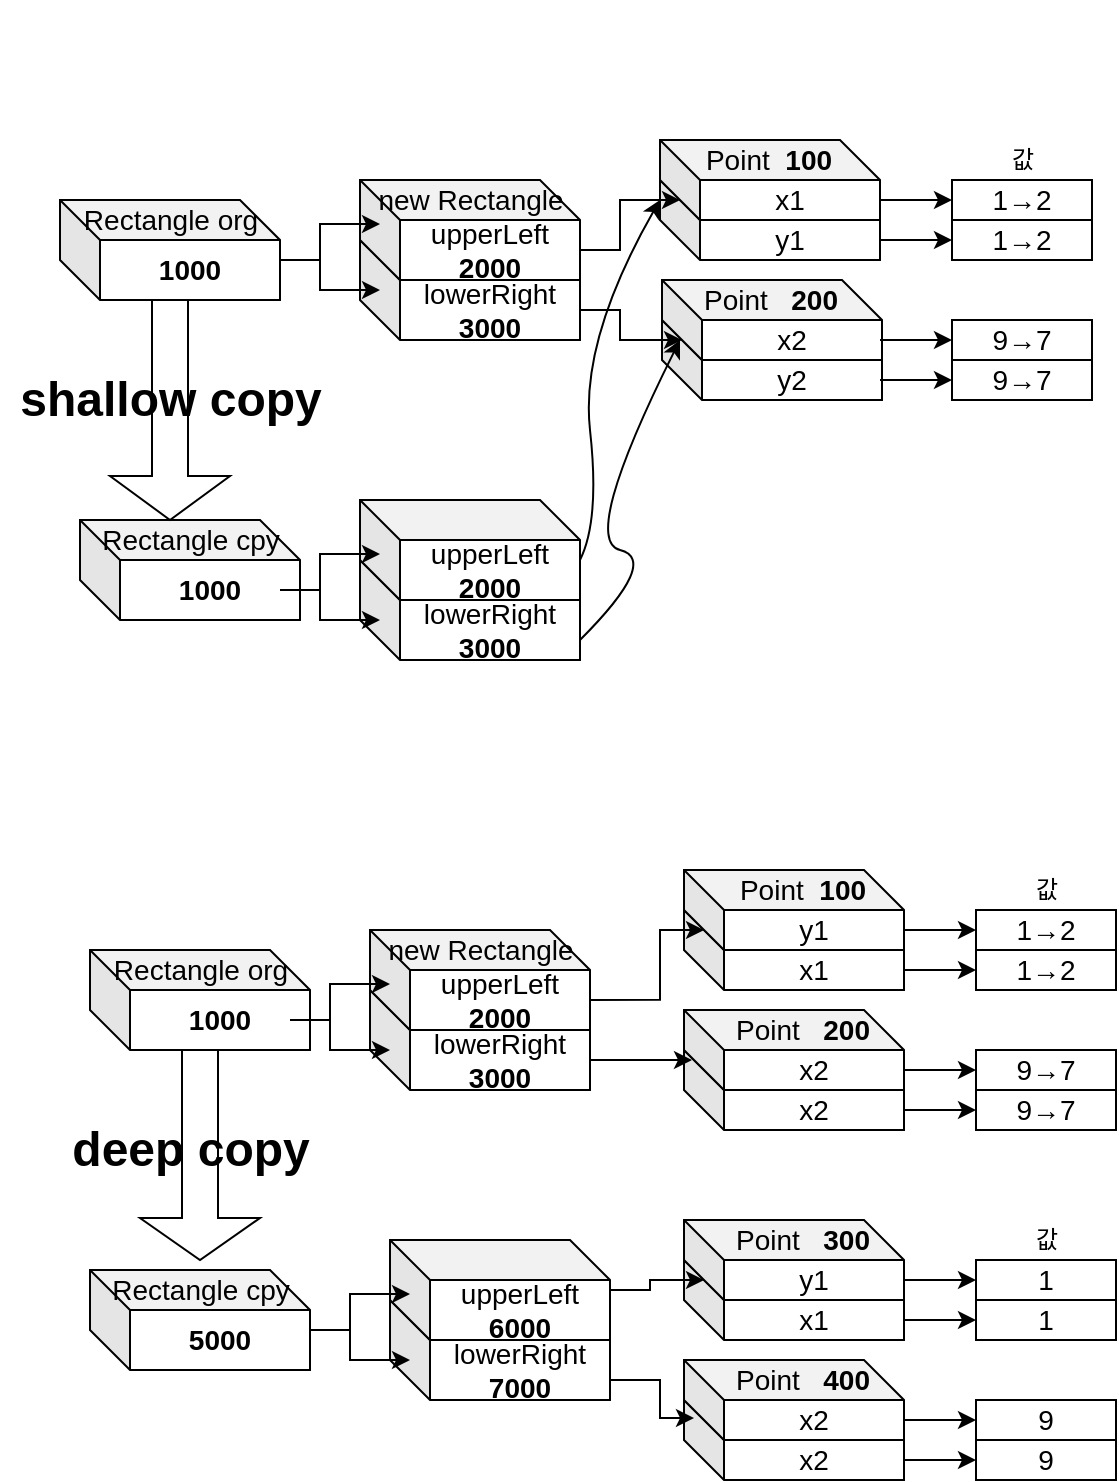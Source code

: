 <mxfile version="14.0.4" type="github"><diagram id="42G1fzwLpRl1x5V8tJLi" name="Page-1"><mxGraphModel dx="2196" dy="644" grid="1" gridSize="10" guides="1" tooltips="1" connect="1" arrows="1" fold="1" page="1" pageScale="1" pageWidth="827" pageHeight="1169" math="0" shadow="0"><root><mxCell id="0"/><mxCell id="1" parent="0"/><mxCell id="bZcUfCGep2pBtiNfy6Qd-31" value="&lt;font style=&quot;font-size: 14px&quot;&gt;&lt;b&gt;1000&lt;/b&gt;&lt;/font&gt;" style="shape=cube;whiteSpace=wrap;html=1;boundedLbl=1;backgroundOutline=1;darkOpacity=0.05;darkOpacity2=0.1;" vertex="1" parent="1"><mxGeometry x="20" y="400" width="110" height="50" as="geometry"/></mxCell><mxCell id="bZcUfCGep2pBtiNfy6Qd-34" value="&lt;font style=&quot;font-size: 14px&quot;&gt;lowerRight&lt;br&gt;&lt;b&gt;3000&lt;/b&gt;&lt;/font&gt;" style="shape=cube;whiteSpace=wrap;html=1;boundedLbl=1;backgroundOutline=1;darkOpacity=0.05;darkOpacity2=0.1;" vertex="1" parent="1"><mxGeometry x="170" y="420" width="110" height="50" as="geometry"/></mxCell><mxCell id="bZcUfCGep2pBtiNfy6Qd-37" value="&lt;span&gt;&lt;font style=&quot;font-size: 14px&quot;&gt;Rectangle org&lt;/font&gt;&lt;/span&gt;" style="text;html=1;align=center;verticalAlign=middle;resizable=0;points=[];autosize=1;" vertex="1" parent="1"><mxGeometry x="25" y="400" width="100" height="20" as="geometry"/></mxCell><mxCell id="bZcUfCGep2pBtiNfy6Qd-39" value="&lt;font style=&quot;font-size: 14px&quot;&gt;upperLeft&lt;br&gt;&lt;b&gt;2000&lt;/b&gt;&lt;/font&gt;" style="shape=cube;whiteSpace=wrap;html=1;boundedLbl=1;backgroundOutline=1;darkOpacity=0.05;darkOpacity2=0.1;" vertex="1" parent="1"><mxGeometry x="170" y="390" width="110" height="50" as="geometry"/></mxCell><mxCell id="bZcUfCGep2pBtiNfy6Qd-40" value="&lt;span style=&quot;color: rgba(0 , 0 , 0 , 0) ; font-family: monospace ; font-size: 0px&quot;&gt;%3CmxGraphModel%3E%3Croot%3E%3CmxCell%20id%3D%220%22%2F%3E%3CmxCell%20id%3D%221%22%20parent%3D%220%22%2F%3E%3CmxCell%20id%3D%222%22%20value%3D%221000%22%20style%3D%22shape%3Dcube%3BwhiteSpace%3Dwrap%3Bhtml%3D1%3BboundedLbl%3D1%3BbackgroundOutline%3D1%3BdarkOpacity%3D0.05%3BdarkOpacity2%3D0.1%3B%22%20vertex%3D%221%22%20parent%3D%221%22%3E%3CmxGeometry%20x%3D%22160%22%20y%3D%22385%22%20width%3D%22110%22%20height%3D%2250%22%20as%3D%22geometry%22%2F%3E%3C%2FmxCell%3E%3C%2Froot%3E%3C%2FmxGraphModel%3E&lt;/span&gt;" style="text;html=1;align=center;verticalAlign=middle;resizable=0;points=[];autosize=1;" vertex="1" parent="1"><mxGeometry x="180" y="300" width="20" height="20" as="geometry"/></mxCell><mxCell id="bZcUfCGep2pBtiNfy6Qd-38" value="&lt;span&gt;&lt;font style=&quot;font-size: 14px&quot;&gt;new Rectangle&lt;/font&gt;&lt;/span&gt;" style="text;html=1;align=center;verticalAlign=middle;resizable=0;points=[];autosize=1;" vertex="1" parent="1"><mxGeometry x="170" y="390" width="110" height="20" as="geometry"/></mxCell><mxCell id="bZcUfCGep2pBtiNfy6Qd-42" value="&lt;font style=&quot;font-size: 14px&quot;&gt;y1&lt;/font&gt;" style="shape=cube;whiteSpace=wrap;html=1;boundedLbl=1;backgroundOutline=1;darkOpacity=0.05;darkOpacity2=0.1;" vertex="1" parent="1"><mxGeometry x="320" y="390" width="110" height="40" as="geometry"/></mxCell><mxCell id="bZcUfCGep2pBtiNfy6Qd-43" value="&lt;font style=&quot;font-size: 14px&quot;&gt;x1&lt;/font&gt;" style="shape=cube;whiteSpace=wrap;html=1;boundedLbl=1;backgroundOutline=1;darkOpacity=0.05;darkOpacity2=0.1;" vertex="1" parent="1"><mxGeometry x="320" y="370" width="110" height="40" as="geometry"/></mxCell><mxCell id="bZcUfCGep2pBtiNfy6Qd-44" value="&lt;font style=&quot;font-size: 14px&quot;&gt;y2&lt;/font&gt;" style="shape=cube;whiteSpace=wrap;html=1;boundedLbl=1;backgroundOutline=1;darkOpacity=0.05;darkOpacity2=0.1;" vertex="1" parent="1"><mxGeometry x="321" y="460" width="110" height="40" as="geometry"/></mxCell><mxCell id="bZcUfCGep2pBtiNfy6Qd-45" value="&lt;font style=&quot;font-size: 14px&quot;&gt;x2&lt;/font&gt;" style="shape=cube;whiteSpace=wrap;html=1;boundedLbl=1;backgroundOutline=1;darkOpacity=0.05;darkOpacity2=0.1;" vertex="1" parent="1"><mxGeometry x="321" y="440" width="110" height="40" as="geometry"/></mxCell><mxCell id="bZcUfCGep2pBtiNfy6Qd-46" style="edgeStyle=orthogonalEdgeStyle;rounded=0;orthogonalLoop=1;jettySize=auto;html=1;exitX=0;exitY=0;exitDx=110;exitDy=35;exitPerimeter=0;entryX=0;entryY=0;entryDx=10;entryDy=30;entryPerimeter=0;" edge="1" parent="1" source="bZcUfCGep2pBtiNfy6Qd-39" target="bZcUfCGep2pBtiNfy6Qd-43"><mxGeometry relative="1" as="geometry"/></mxCell><mxCell id="bZcUfCGep2pBtiNfy6Qd-47" style="edgeStyle=orthogonalEdgeStyle;rounded=0;orthogonalLoop=1;jettySize=auto;html=1;exitX=0;exitY=0;exitDx=110;exitDy=35;exitPerimeter=0;entryX=0;entryY=0;entryDx=10;entryDy=30;entryPerimeter=0;" edge="1" parent="1" source="bZcUfCGep2pBtiNfy6Qd-34" target="bZcUfCGep2pBtiNfy6Qd-45"><mxGeometry relative="1" as="geometry"><Array as="points"><mxPoint x="300" y="455"/><mxPoint x="300" y="470"/></Array></mxGeometry></mxCell><mxCell id="bZcUfCGep2pBtiNfy6Qd-41" style="edgeStyle=orthogonalEdgeStyle;rounded=0;orthogonalLoop=1;jettySize=auto;html=1;" edge="1" parent="1" source="bZcUfCGep2pBtiNfy6Qd-31"><mxGeometry relative="1" as="geometry"><mxPoint x="180" y="412" as="targetPoint"/><Array as="points"><mxPoint x="150" y="430"/><mxPoint x="150" y="412"/></Array></mxGeometry></mxCell><mxCell id="bZcUfCGep2pBtiNfy6Qd-35" value="" style="edgeStyle=orthogonalEdgeStyle;rounded=0;orthogonalLoop=1;jettySize=auto;html=1;" edge="1" parent="1" source="bZcUfCGep2pBtiNfy6Qd-31"><mxGeometry relative="1" as="geometry"><mxPoint x="180" y="445" as="targetPoint"/><Array as="points"><mxPoint x="150" y="430"/><mxPoint x="150" y="445"/></Array></mxGeometry></mxCell><mxCell id="bZcUfCGep2pBtiNfy6Qd-48" value="&lt;font style=&quot;font-size: 14px&quot;&gt;Point&amp;nbsp; &lt;b&gt;100&lt;/b&gt;&lt;/font&gt;" style="text;html=1;align=center;verticalAlign=middle;resizable=0;points=[];autosize=1;" vertex="1" parent="1"><mxGeometry x="334" y="370" width="80" height="20" as="geometry"/></mxCell><mxCell id="bZcUfCGep2pBtiNfy6Qd-49" value="&lt;font style=&quot;font-size: 14px&quot;&gt;Point&amp;nbsp; &amp;nbsp;&lt;b&gt;200&lt;/b&gt;&lt;/font&gt;" style="text;html=1;align=center;verticalAlign=middle;resizable=0;points=[];autosize=1;" vertex="1" parent="1"><mxGeometry x="335" y="440" width="80" height="20" as="geometry"/></mxCell><mxCell id="bZcUfCGep2pBtiNfy6Qd-50" value="&lt;font style=&quot;font-size: 14px&quot;&gt;&lt;b&gt;1000&lt;/b&gt;&lt;/font&gt;" style="shape=cube;whiteSpace=wrap;html=1;boundedLbl=1;backgroundOutline=1;darkOpacity=0.05;darkOpacity2=0.1;" vertex="1" parent="1"><mxGeometry x="30" y="560" width="110" height="50" as="geometry"/></mxCell><mxCell id="bZcUfCGep2pBtiNfy6Qd-52" value="&lt;font style=&quot;font-size: 14px&quot;&gt;&lt;b&gt;5000&lt;/b&gt;&lt;/font&gt;" style="shape=cube;whiteSpace=wrap;html=1;boundedLbl=1;backgroundOutline=1;darkOpacity=0.05;darkOpacity2=0.1;" vertex="1" parent="1"><mxGeometry x="35" y="935" width="110" height="50" as="geometry"/></mxCell><mxCell id="bZcUfCGep2pBtiNfy6Qd-65" style="edgeStyle=orthogonalEdgeStyle;rounded=0;orthogonalLoop=1;jettySize=auto;html=1;entryX=0;entryY=0.5;entryDx=0;entryDy=0;exitX=0;exitY=0;exitDx=110;exitDy=30;exitPerimeter=0;" edge="1" parent="1" source="bZcUfCGep2pBtiNfy6Qd-42" target="bZcUfCGep2pBtiNfy6Qd-89"><mxGeometry relative="1" as="geometry"><mxPoint x="450" y="420" as="targetPoint"/><mxPoint x="420" y="420" as="sourcePoint"/><Array as="points"/></mxGeometry></mxCell><mxCell id="bZcUfCGep2pBtiNfy6Qd-70" value="값" style="text;html=1;align=center;verticalAlign=middle;resizable=0;points=[];autosize=1;" vertex="1" parent="1"><mxGeometry x="486" y="370" width="30" height="20" as="geometry"/></mxCell><mxCell id="bZcUfCGep2pBtiNfy6Qd-71" value="&lt;font style=&quot;font-size: 14px&quot;&gt;Rectangle cpy&lt;/font&gt;" style="text;html=1;align=center;verticalAlign=middle;resizable=0;points=[];autosize=1;" vertex="1" parent="1"><mxGeometry x="35" y="560" width="100" height="20" as="geometry"/></mxCell><mxCell id="bZcUfCGep2pBtiNfy6Qd-72" value="&lt;font style=&quot;font-size: 14px&quot;&gt;lowerRight&lt;br&gt;&lt;b&gt;3000&lt;/b&gt;&lt;/font&gt;" style="shape=cube;whiteSpace=wrap;html=1;boundedLbl=1;backgroundOutline=1;darkOpacity=0.05;darkOpacity2=0.1;" vertex="1" parent="1"><mxGeometry x="170" y="580" width="110" height="50" as="geometry"/></mxCell><mxCell id="bZcUfCGep2pBtiNfy6Qd-73" value="&lt;font style=&quot;font-size: 14px&quot;&gt;upperLeft&lt;br&gt;&lt;b&gt;2000&lt;/b&gt;&lt;/font&gt;" style="shape=cube;whiteSpace=wrap;html=1;boundedLbl=1;backgroundOutline=1;darkOpacity=0.05;darkOpacity2=0.1;" vertex="1" parent="1"><mxGeometry x="170" y="550" width="110" height="50" as="geometry"/></mxCell><mxCell id="bZcUfCGep2pBtiNfy6Qd-77" style="edgeStyle=orthogonalEdgeStyle;rounded=0;orthogonalLoop=1;jettySize=auto;html=1;" edge="1" parent="1"><mxGeometry relative="1" as="geometry"><mxPoint x="130" y="595" as="sourcePoint"/><mxPoint x="180" y="577" as="targetPoint"/><Array as="points"><mxPoint x="150" y="595"/><mxPoint x="150" y="577"/></Array></mxGeometry></mxCell><mxCell id="bZcUfCGep2pBtiNfy6Qd-78" value="" style="edgeStyle=orthogonalEdgeStyle;rounded=0;orthogonalLoop=1;jettySize=auto;html=1;" edge="1" parent="1"><mxGeometry x="0.077" relative="1" as="geometry"><mxPoint x="130" y="595" as="sourcePoint"/><mxPoint x="180" y="610" as="targetPoint"/><Array as="points"><mxPoint x="150" y="595"/><mxPoint x="150" y="610"/></Array><mxPoint as="offset"/></mxGeometry></mxCell><mxCell id="bZcUfCGep2pBtiNfy6Qd-84" style="edgeStyle=orthogonalEdgeStyle;rounded=0;orthogonalLoop=1;jettySize=auto;html=1;entryX=0;entryY=0.5;entryDx=0;entryDy=0;exitX=0;exitY=0;exitDx=110;exitDy=30;exitPerimeter=0;" edge="1" target="bZcUfCGep2pBtiNfy6Qd-88" parent="1"><mxGeometry relative="1" as="geometry"><mxPoint x="486" y="400" as="targetPoint"/><mxPoint x="430" y="400" as="sourcePoint"/><Array as="points"/></mxGeometry></mxCell><mxCell id="bZcUfCGep2pBtiNfy6Qd-86" style="edgeStyle=orthogonalEdgeStyle;rounded=0;orthogonalLoop=1;jettySize=auto;html=1;entryX=0;entryY=0.5;entryDx=0;entryDy=0;" edge="1" target="bZcUfCGep2pBtiNfy6Qd-90" parent="1"><mxGeometry relative="1" as="geometry"><mxPoint x="486" y="470" as="targetPoint"/><mxPoint x="430" y="470" as="sourcePoint"/><Array as="points"/></mxGeometry></mxCell><mxCell id="bZcUfCGep2pBtiNfy6Qd-87" style="edgeStyle=orthogonalEdgeStyle;rounded=0;orthogonalLoop=1;jettySize=auto;html=1;entryX=0;entryY=0.5;entryDx=0;entryDy=0;exitX=0;exitY=0;exitDx=110;exitDy=30;exitPerimeter=0;" edge="1" target="bZcUfCGep2pBtiNfy6Qd-91" parent="1"><mxGeometry relative="1" as="geometry"><mxPoint x="476" y="480" as="targetPoint"/><mxPoint x="430.0" y="490" as="sourcePoint"/><Array as="points"/></mxGeometry></mxCell><mxCell id="bZcUfCGep2pBtiNfy6Qd-88" value="&lt;span style=&quot;font-size: 14px&quot;&gt;1→2&lt;/span&gt;" style="rounded=0;whiteSpace=wrap;html=1;" vertex="1" parent="1"><mxGeometry x="466" y="390" width="70" height="20" as="geometry"/></mxCell><mxCell id="bZcUfCGep2pBtiNfy6Qd-89" value="&lt;span style=&quot;font-size: 14px&quot;&gt;1→2&lt;/span&gt;" style="rounded=0;whiteSpace=wrap;html=1;" vertex="1" parent="1"><mxGeometry x="466" y="410" width="70" height="20" as="geometry"/></mxCell><mxCell id="bZcUfCGep2pBtiNfy6Qd-90" value="&lt;font style=&quot;font-size: 14px&quot;&gt;9→7&lt;/font&gt;" style="rounded=0;whiteSpace=wrap;html=1;" vertex="1" parent="1"><mxGeometry x="466" y="460" width="70" height="20" as="geometry"/></mxCell><mxCell id="bZcUfCGep2pBtiNfy6Qd-91" value="&lt;span style=&quot;font-size: 14px&quot;&gt;9→7&lt;/span&gt;" style="rounded=0;whiteSpace=wrap;html=1;" vertex="1" parent="1"><mxGeometry x="466" y="480" width="70" height="20" as="geometry"/></mxCell><mxCell id="bZcUfCGep2pBtiNfy6Qd-92" value="" style="curved=1;endArrow=classic;html=1;fillColor=#99FFFF;" edge="1" parent="1"><mxGeometry width="50" height="50" relative="1" as="geometry"><mxPoint x="280" y="620" as="sourcePoint"/><mxPoint x="330" y="470" as="targetPoint"/><Array as="points"><mxPoint x="320" y="580"/><mxPoint x="280" y="570"/></Array></mxGeometry></mxCell><mxCell id="bZcUfCGep2pBtiNfy6Qd-93" value="" style="curved=1;endArrow=classic;html=1;fillColor=#99FFFF;" edge="1" parent="1"><mxGeometry width="50" height="50" relative="1" as="geometry"><mxPoint x="280" y="580" as="sourcePoint"/><mxPoint x="320" y="400" as="targetPoint"/><Array as="points"><mxPoint x="290" y="560"/><mxPoint x="280" y="470"/></Array></mxGeometry></mxCell><mxCell id="bZcUfCGep2pBtiNfy6Qd-100" value="&lt;font style=&quot;font-size: 14px&quot;&gt;&lt;b&gt;1000&lt;/b&gt;&lt;/font&gt;" style="shape=cube;whiteSpace=wrap;html=1;boundedLbl=1;backgroundOutline=1;darkOpacity=0.05;darkOpacity2=0.1;" vertex="1" parent="1"><mxGeometry x="35" y="775" width="110" height="50" as="geometry"/></mxCell><mxCell id="bZcUfCGep2pBtiNfy6Qd-101" value="&lt;font style=&quot;font-size: 14px&quot;&gt;lowerRight&lt;br&gt;&lt;b&gt;3000&lt;/b&gt;&lt;/font&gt;" style="shape=cube;whiteSpace=wrap;html=1;boundedLbl=1;backgroundOutline=1;darkOpacity=0.05;darkOpacity2=0.1;" vertex="1" parent="1"><mxGeometry x="175" y="795" width="110" height="50" as="geometry"/></mxCell><mxCell id="bZcUfCGep2pBtiNfy6Qd-102" value="&lt;font style=&quot;font-size: 14px&quot;&gt;upperLeft&lt;br&gt;&lt;b&gt;2000&lt;/b&gt;&lt;/font&gt;" style="shape=cube;whiteSpace=wrap;html=1;boundedLbl=1;backgroundOutline=1;darkOpacity=0.05;darkOpacity2=0.1;" vertex="1" parent="1"><mxGeometry x="175" y="765" width="110" height="50" as="geometry"/></mxCell><mxCell id="bZcUfCGep2pBtiNfy6Qd-103" style="edgeStyle=orthogonalEdgeStyle;rounded=0;orthogonalLoop=1;jettySize=auto;html=1;" edge="1" parent="1"><mxGeometry relative="1" as="geometry"><mxPoint x="135.0" y="810" as="sourcePoint"/><mxPoint x="185" y="792" as="targetPoint"/><Array as="points"><mxPoint x="155" y="810"/><mxPoint x="155" y="792"/></Array></mxGeometry></mxCell><mxCell id="bZcUfCGep2pBtiNfy6Qd-104" value="" style="edgeStyle=orthogonalEdgeStyle;rounded=0;orthogonalLoop=1;jettySize=auto;html=1;" edge="1" parent="1"><mxGeometry x="0.077" relative="1" as="geometry"><mxPoint x="135.0" y="810" as="sourcePoint"/><mxPoint x="185" y="825" as="targetPoint"/><Array as="points"><mxPoint x="155" y="810"/><mxPoint x="155" y="825"/></Array><mxPoint as="offset"/></mxGeometry></mxCell><mxCell id="bZcUfCGep2pBtiNfy6Qd-105" value="&lt;font style=&quot;font-size: 14px&quot;&gt;lowerRight&lt;br&gt;&lt;b&gt;7000&lt;/b&gt;&lt;/font&gt;" style="shape=cube;whiteSpace=wrap;html=1;boundedLbl=1;backgroundOutline=1;darkOpacity=0.05;darkOpacity2=0.1;" vertex="1" parent="1"><mxGeometry x="185" y="950" width="110" height="50" as="geometry"/></mxCell><mxCell id="bZcUfCGep2pBtiNfy6Qd-106" value="&lt;font style=&quot;font-size: 14px&quot;&gt;upperLeft&lt;br&gt;&lt;b&gt;6000&lt;/b&gt;&lt;br&gt;&lt;/font&gt;" style="shape=cube;whiteSpace=wrap;html=1;boundedLbl=1;backgroundOutline=1;darkOpacity=0.05;darkOpacity2=0.1;" vertex="1" parent="1"><mxGeometry x="185" y="920" width="110" height="50" as="geometry"/></mxCell><mxCell id="bZcUfCGep2pBtiNfy6Qd-107" style="edgeStyle=orthogonalEdgeStyle;rounded=0;orthogonalLoop=1;jettySize=auto;html=1;" edge="1" parent="1"><mxGeometry relative="1" as="geometry"><mxPoint x="145.0" y="965" as="sourcePoint"/><mxPoint x="195" y="947" as="targetPoint"/><Array as="points"><mxPoint x="165" y="965"/><mxPoint x="165" y="947"/></Array></mxGeometry></mxCell><mxCell id="bZcUfCGep2pBtiNfy6Qd-108" value="" style="edgeStyle=orthogonalEdgeStyle;rounded=0;orthogonalLoop=1;jettySize=auto;html=1;" edge="1" parent="1"><mxGeometry x="0.077" relative="1" as="geometry"><mxPoint x="145.0" y="965" as="sourcePoint"/><mxPoint x="195" y="980" as="targetPoint"/><Array as="points"><mxPoint x="165" y="965"/><mxPoint x="165" y="980"/></Array><mxPoint as="offset"/></mxGeometry></mxCell><mxCell id="bZcUfCGep2pBtiNfy6Qd-116" value="&lt;font style=&quot;font-size: 14px&quot;&gt;x2&lt;/font&gt;" style="shape=cube;whiteSpace=wrap;html=1;boundedLbl=1;backgroundOutline=1;darkOpacity=0.05;darkOpacity2=0.1;" vertex="1" parent="1"><mxGeometry x="332" y="825" width="110" height="40" as="geometry"/></mxCell><mxCell id="bZcUfCGep2pBtiNfy6Qd-119" value="&lt;font style=&quot;font-size: 14px&quot;&gt;x1&lt;/font&gt;" style="shape=cube;whiteSpace=wrap;html=1;boundedLbl=1;backgroundOutline=1;darkOpacity=0.05;darkOpacity2=0.1;" vertex="1" parent="1"><mxGeometry x="332" y="755" width="110" height="40" as="geometry"/></mxCell><mxCell id="bZcUfCGep2pBtiNfy6Qd-120" value="&lt;font style=&quot;font-size: 14px&quot;&gt;y1&lt;/font&gt;" style="shape=cube;whiteSpace=wrap;html=1;boundedLbl=1;backgroundOutline=1;darkOpacity=0.05;darkOpacity2=0.1;" vertex="1" parent="1"><mxGeometry x="332" y="735" width="110" height="40" as="geometry"/></mxCell><mxCell id="bZcUfCGep2pBtiNfy6Qd-121" value="&lt;font style=&quot;font-size: 14px&quot;&gt;x2&lt;/font&gt;" style="shape=cube;whiteSpace=wrap;html=1;boundedLbl=1;backgroundOutline=1;darkOpacity=0.05;darkOpacity2=0.1;" vertex="1" parent="1"><mxGeometry x="332" y="805" width="110" height="40" as="geometry"/></mxCell><mxCell id="bZcUfCGep2pBtiNfy6Qd-124" value="&lt;font style=&quot;font-size: 14px&quot;&gt;x2&lt;/font&gt;" style="shape=cube;whiteSpace=wrap;html=1;boundedLbl=1;backgroundOutline=1;darkOpacity=0.05;darkOpacity2=0.1;" vertex="1" parent="1"><mxGeometry x="332" y="1000" width="110" height="40" as="geometry"/></mxCell><mxCell id="bZcUfCGep2pBtiNfy6Qd-125" value="&lt;font style=&quot;font-size: 14px&quot;&gt;x1&lt;/font&gt;" style="shape=cube;whiteSpace=wrap;html=1;boundedLbl=1;backgroundOutline=1;darkOpacity=0.05;darkOpacity2=0.1;" vertex="1" parent="1"><mxGeometry x="332" y="930" width="110" height="40" as="geometry"/></mxCell><mxCell id="bZcUfCGep2pBtiNfy6Qd-126" value="&lt;font style=&quot;font-size: 14px&quot;&gt;y1&lt;/font&gt;" style="shape=cube;whiteSpace=wrap;html=1;boundedLbl=1;backgroundOutline=1;darkOpacity=0.05;darkOpacity2=0.1;" vertex="1" parent="1"><mxGeometry x="332" y="910" width="110" height="40" as="geometry"/></mxCell><mxCell id="bZcUfCGep2pBtiNfy6Qd-127" value="&lt;font style=&quot;font-size: 14px&quot;&gt;x2&lt;/font&gt;" style="shape=cube;whiteSpace=wrap;html=1;boundedLbl=1;backgroundOutline=1;darkOpacity=0.05;darkOpacity2=0.1;" vertex="1" parent="1"><mxGeometry x="332" y="980" width="110" height="40" as="geometry"/></mxCell><mxCell id="bZcUfCGep2pBtiNfy6Qd-130" style="edgeStyle=orthogonalEdgeStyle;rounded=0;orthogonalLoop=1;jettySize=auto;html=1;exitX=0;exitY=0;exitDx=110;exitDy=35;exitPerimeter=0;entryX=0;entryY=0;entryDx=10;entryDy=30;entryPerimeter=0;" edge="1" parent="1" target="bZcUfCGep2pBtiNfy6Qd-120"><mxGeometry relative="1" as="geometry"><mxPoint x="285" y="799.94" as="sourcePoint"/><mxPoint x="335" y="774.94" as="targetPoint"/><Array as="points"><mxPoint x="320" y="800"/><mxPoint x="320" y="765"/></Array></mxGeometry></mxCell><mxCell id="bZcUfCGep2pBtiNfy6Qd-131" style="edgeStyle=orthogonalEdgeStyle;rounded=0;orthogonalLoop=1;jettySize=auto;html=1;exitX=0;exitY=0;exitDx=110;exitDy=35;exitPerimeter=0;entryX=0;entryY=0;entryDx=10;entryDy=30;entryPerimeter=0;" edge="1" parent="1"><mxGeometry relative="1" as="geometry"><mxPoint x="285" y="815.03" as="sourcePoint"/><mxPoint x="336" y="830.03" as="targetPoint"/><Array as="points"><mxPoint x="285" y="830"/></Array></mxGeometry></mxCell><mxCell id="bZcUfCGep2pBtiNfy6Qd-133" value="&lt;font style=&quot;font-size: 14px&quot;&gt;Point&amp;nbsp; &lt;b&gt;100&lt;/b&gt;&lt;/font&gt;" style="text;html=1;align=center;verticalAlign=middle;resizable=0;points=[];autosize=1;" vertex="1" parent="1"><mxGeometry x="351" y="735" width="80" height="20" as="geometry"/></mxCell><mxCell id="bZcUfCGep2pBtiNfy6Qd-134" value="&lt;font style=&quot;font-size: 14px&quot;&gt;Point&amp;nbsp; &amp;nbsp;&lt;b&gt;200&lt;/b&gt;&lt;/font&gt;" style="text;html=1;align=center;verticalAlign=middle;resizable=0;points=[];autosize=1;" vertex="1" parent="1"><mxGeometry x="351" y="805" width="80" height="20" as="geometry"/></mxCell><mxCell id="bZcUfCGep2pBtiNfy6Qd-135" value="&lt;font style=&quot;font-size: 14px&quot;&gt;Point&amp;nbsp; &amp;nbsp;&lt;b&gt;300&lt;/b&gt;&lt;/font&gt;" style="text;html=1;align=center;verticalAlign=middle;resizable=0;points=[];autosize=1;" vertex="1" parent="1"><mxGeometry x="351" y="910" width="80" height="20" as="geometry"/></mxCell><mxCell id="bZcUfCGep2pBtiNfy6Qd-136" value="&lt;font style=&quot;font-size: 14px&quot;&gt;Point&amp;nbsp; &amp;nbsp;&lt;b&gt;400&lt;/b&gt;&lt;/font&gt;" style="text;html=1;align=center;verticalAlign=middle;resizable=0;points=[];autosize=1;" vertex="1" parent="1"><mxGeometry x="351" y="980" width="80" height="20" as="geometry"/></mxCell><mxCell id="bZcUfCGep2pBtiNfy6Qd-137" style="edgeStyle=orthogonalEdgeStyle;rounded=0;orthogonalLoop=1;jettySize=auto;html=1;entryX=0;entryY=0;entryDx=10;entryDy=30;entryPerimeter=0;fillColor=#99FFFF;" edge="1" parent="1" source="bZcUfCGep2pBtiNfy6Qd-106" target="bZcUfCGep2pBtiNfy6Qd-126"><mxGeometry relative="1" as="geometry"/></mxCell><mxCell id="bZcUfCGep2pBtiNfy6Qd-138" style="edgeStyle=orthogonalEdgeStyle;rounded=0;orthogonalLoop=1;jettySize=auto;html=1;fillColor=#99FFFF;" edge="1" parent="1" source="bZcUfCGep2pBtiNfy6Qd-105"><mxGeometry relative="1" as="geometry"><mxPoint x="337" y="1009" as="targetPoint"/><Array as="points"><mxPoint x="320" y="990"/><mxPoint x="320" y="1009"/></Array></mxGeometry></mxCell><mxCell id="bZcUfCGep2pBtiNfy6Qd-141" style="edgeStyle=orthogonalEdgeStyle;rounded=0;orthogonalLoop=1;jettySize=auto;html=1;entryX=0;entryY=0.5;entryDx=0;entryDy=0;exitX=0;exitY=0;exitDx=110;exitDy=30;exitPerimeter=0;" edge="1" parent="1"><mxGeometry relative="1" as="geometry"><mxPoint x="478" y="785" as="targetPoint"/><mxPoint x="442" y="785" as="sourcePoint"/><Array as="points"/></mxGeometry></mxCell><mxCell id="bZcUfCGep2pBtiNfy6Qd-142" value="값" style="text;html=1;align=center;verticalAlign=middle;resizable=0;points=[];autosize=1;" vertex="1" parent="1"><mxGeometry x="498" y="735" width="30" height="20" as="geometry"/></mxCell><mxCell id="bZcUfCGep2pBtiNfy6Qd-143" style="edgeStyle=orthogonalEdgeStyle;rounded=0;orthogonalLoop=1;jettySize=auto;html=1;entryX=0;entryY=0.5;entryDx=0;entryDy=0;exitX=0;exitY=0;exitDx=110;exitDy=30;exitPerimeter=0;" edge="1" parent="1" target="bZcUfCGep2pBtiNfy6Qd-146"><mxGeometry relative="1" as="geometry"><mxPoint x="498" y="765" as="targetPoint"/><mxPoint x="442" y="765" as="sourcePoint"/><Array as="points"/></mxGeometry></mxCell><mxCell id="bZcUfCGep2pBtiNfy6Qd-146" value="&lt;font style=&quot;font-size: 14px&quot;&gt;1→2&lt;/font&gt;" style="rounded=0;whiteSpace=wrap;html=1;" vertex="1" parent="1"><mxGeometry x="478" y="755" width="70" height="20" as="geometry"/></mxCell><mxCell id="bZcUfCGep2pBtiNfy6Qd-149" style="edgeStyle=orthogonalEdgeStyle;rounded=0;orthogonalLoop=1;jettySize=auto;html=1;entryX=0;entryY=0.5;entryDx=0;entryDy=0;exitX=0;exitY=0;exitDx=110;exitDy=30;exitPerimeter=0;" edge="1" parent="1"><mxGeometry relative="1" as="geometry"><mxPoint x="478" y="960" as="targetPoint"/><mxPoint x="442" y="960" as="sourcePoint"/><Array as="points"/></mxGeometry></mxCell><mxCell id="bZcUfCGep2pBtiNfy6Qd-150" value="값" style="text;html=1;align=center;verticalAlign=middle;resizable=0;points=[];autosize=1;" vertex="1" parent="1"><mxGeometry x="498" y="910" width="30" height="20" as="geometry"/></mxCell><mxCell id="bZcUfCGep2pBtiNfy6Qd-151" style="edgeStyle=orthogonalEdgeStyle;rounded=0;orthogonalLoop=1;jettySize=auto;html=1;entryX=0;entryY=0.5;entryDx=0;entryDy=0;exitX=0;exitY=0;exitDx=110;exitDy=30;exitPerimeter=0;" edge="1" parent="1" target="bZcUfCGep2pBtiNfy6Qd-154"><mxGeometry relative="1" as="geometry"><mxPoint x="498" y="940" as="targetPoint"/><mxPoint x="442" y="940" as="sourcePoint"/><Array as="points"/></mxGeometry></mxCell><mxCell id="bZcUfCGep2pBtiNfy6Qd-152" style="edgeStyle=orthogonalEdgeStyle;rounded=0;orthogonalLoop=1;jettySize=auto;html=1;entryX=0;entryY=0.5;entryDx=0;entryDy=0;" edge="1" parent="1" target="bZcUfCGep2pBtiNfy6Qd-155"><mxGeometry relative="1" as="geometry"><mxPoint x="498" y="1010" as="targetPoint"/><mxPoint x="442" y="1010" as="sourcePoint"/><Array as="points"/></mxGeometry></mxCell><mxCell id="bZcUfCGep2pBtiNfy6Qd-153" style="edgeStyle=orthogonalEdgeStyle;rounded=0;orthogonalLoop=1;jettySize=auto;html=1;entryX=0;entryY=0.5;entryDx=0;entryDy=0;exitX=0;exitY=0;exitDx=110;exitDy=30;exitPerimeter=0;" edge="1" parent="1" target="bZcUfCGep2pBtiNfy6Qd-156"><mxGeometry relative="1" as="geometry"><mxPoint x="488" y="1020" as="targetPoint"/><mxPoint x="442" y="1030" as="sourcePoint"/><Array as="points"/></mxGeometry></mxCell><mxCell id="bZcUfCGep2pBtiNfy6Qd-154" value="&lt;font style=&quot;font-size: 14px&quot;&gt;1&lt;/font&gt;" style="rounded=0;whiteSpace=wrap;html=1;" vertex="1" parent="1"><mxGeometry x="478" y="930" width="70" height="20" as="geometry"/></mxCell><mxCell id="bZcUfCGep2pBtiNfy6Qd-155" value="&lt;font style=&quot;font-size: 14px&quot;&gt;9&lt;/font&gt;" style="rounded=0;whiteSpace=wrap;html=1;" vertex="1" parent="1"><mxGeometry x="478" y="1000" width="70" height="20" as="geometry"/></mxCell><mxCell id="bZcUfCGep2pBtiNfy6Qd-156" value="&lt;font style=&quot;font-size: 14px&quot;&gt;9&lt;/font&gt;" style="rounded=0;whiteSpace=wrap;html=1;" vertex="1" parent="1"><mxGeometry x="478" y="1020" width="70" height="20" as="geometry"/></mxCell><mxCell id="bZcUfCGep2pBtiNfy6Qd-157" value="&lt;span style=&quot;font-size: 14px&quot;&gt;1→2&lt;/span&gt;" style="rounded=0;whiteSpace=wrap;html=1;" vertex="1" parent="1"><mxGeometry x="478" y="775" width="70" height="20" as="geometry"/></mxCell><mxCell id="bZcUfCGep2pBtiNfy6Qd-158" value="&lt;font style=&quot;font-size: 14px&quot;&gt;1&lt;/font&gt;" style="rounded=0;whiteSpace=wrap;html=1;" vertex="1" parent="1"><mxGeometry x="478" y="950" width="70" height="20" as="geometry"/></mxCell><mxCell id="bZcUfCGep2pBtiNfy6Qd-163" style="edgeStyle=orthogonalEdgeStyle;rounded=0;orthogonalLoop=1;jettySize=auto;html=1;entryX=0;entryY=0.5;entryDx=0;entryDy=0;" edge="1" target="bZcUfCGep2pBtiNfy6Qd-166" parent="1"><mxGeometry relative="1" as="geometry"><mxPoint x="498" y="835" as="targetPoint"/><mxPoint x="442.0" y="835" as="sourcePoint"/><Array as="points"/></mxGeometry></mxCell><mxCell id="bZcUfCGep2pBtiNfy6Qd-164" style="edgeStyle=orthogonalEdgeStyle;rounded=0;orthogonalLoop=1;jettySize=auto;html=1;entryX=0;entryY=0.5;entryDx=0;entryDy=0;exitX=0;exitY=0;exitDx=110;exitDy=30;exitPerimeter=0;" edge="1" target="bZcUfCGep2pBtiNfy6Qd-165" parent="1"><mxGeometry relative="1" as="geometry"><mxPoint x="488" y="845" as="targetPoint"/><mxPoint x="442.0" y="855" as="sourcePoint"/><Array as="points"/></mxGeometry></mxCell><mxCell id="bZcUfCGep2pBtiNfy6Qd-165" value="&lt;span style=&quot;font-size: 14px&quot;&gt;9→7&lt;/span&gt;" style="rounded=0;whiteSpace=wrap;html=1;" vertex="1" parent="1"><mxGeometry x="478" y="845" width="70" height="20" as="geometry"/></mxCell><mxCell id="bZcUfCGep2pBtiNfy6Qd-166" value="&lt;span style=&quot;font-size: 14px&quot;&gt;9→7&lt;/span&gt;" style="rounded=0;whiteSpace=wrap;html=1;" vertex="1" parent="1"><mxGeometry x="478" y="825" width="70" height="20" as="geometry"/></mxCell><mxCell id="bZcUfCGep2pBtiNfy6Qd-169" value="" style="shape=singleArrow;direction=south;whiteSpace=wrap;html=1;" vertex="1" parent="1"><mxGeometry x="60" y="825" width="60" height="105" as="geometry"/></mxCell><mxCell id="bZcUfCGep2pBtiNfy6Qd-171" value="" style="shape=singleArrow;direction=south;whiteSpace=wrap;html=1;" vertex="1" parent="1"><mxGeometry x="45" y="450" width="60" height="110" as="geometry"/></mxCell><mxCell id="bZcUfCGep2pBtiNfy6Qd-172" value="&lt;span&gt;&lt;font style=&quot;font-size: 14px&quot;&gt;Rectangle org&lt;/font&gt;&lt;/span&gt;" style="text;html=1;align=center;verticalAlign=middle;resizable=0;points=[];autosize=1;" vertex="1" parent="1"><mxGeometry x="40" y="775" width="100" height="20" as="geometry"/></mxCell><mxCell id="bZcUfCGep2pBtiNfy6Qd-173" value="&lt;font style=&quot;font-size: 14px&quot;&gt;Rectangle cpy&lt;/font&gt;" style="text;html=1;align=center;verticalAlign=middle;resizable=0;points=[];autosize=1;" vertex="1" parent="1"><mxGeometry x="40" y="935" width="100" height="20" as="geometry"/></mxCell><mxCell id="bZcUfCGep2pBtiNfy6Qd-174" value="&lt;span&gt;&lt;font style=&quot;font-size: 14px&quot;&gt;new Rectangle&lt;/font&gt;&lt;/span&gt;" style="text;html=1;align=center;verticalAlign=middle;resizable=0;points=[];autosize=1;" vertex="1" parent="1"><mxGeometry x="175" y="765" width="110" height="20" as="geometry"/></mxCell><mxCell id="bZcUfCGep2pBtiNfy6Qd-175" value="&lt;b&gt;&lt;font style=&quot;font-size: 24px&quot;&gt;deep copy&lt;/font&gt;&lt;/b&gt;" style="text;html=1;align=center;verticalAlign=middle;resizable=0;points=[];autosize=1;" vertex="1" parent="1"><mxGeometry x="20" y="865" width="130" height="20" as="geometry"/></mxCell><mxCell id="bZcUfCGep2pBtiNfy6Qd-176" value="&lt;b&gt;&lt;font style=&quot;font-size: 24px&quot;&gt;shallow copy&lt;/font&gt;&lt;/b&gt;" style="text;html=1;align=center;verticalAlign=middle;resizable=0;points=[];autosize=1;" vertex="1" parent="1"><mxGeometry x="-10" y="490" width="170" height="20" as="geometry"/></mxCell></root></mxGraphModel></diagram></mxfile>